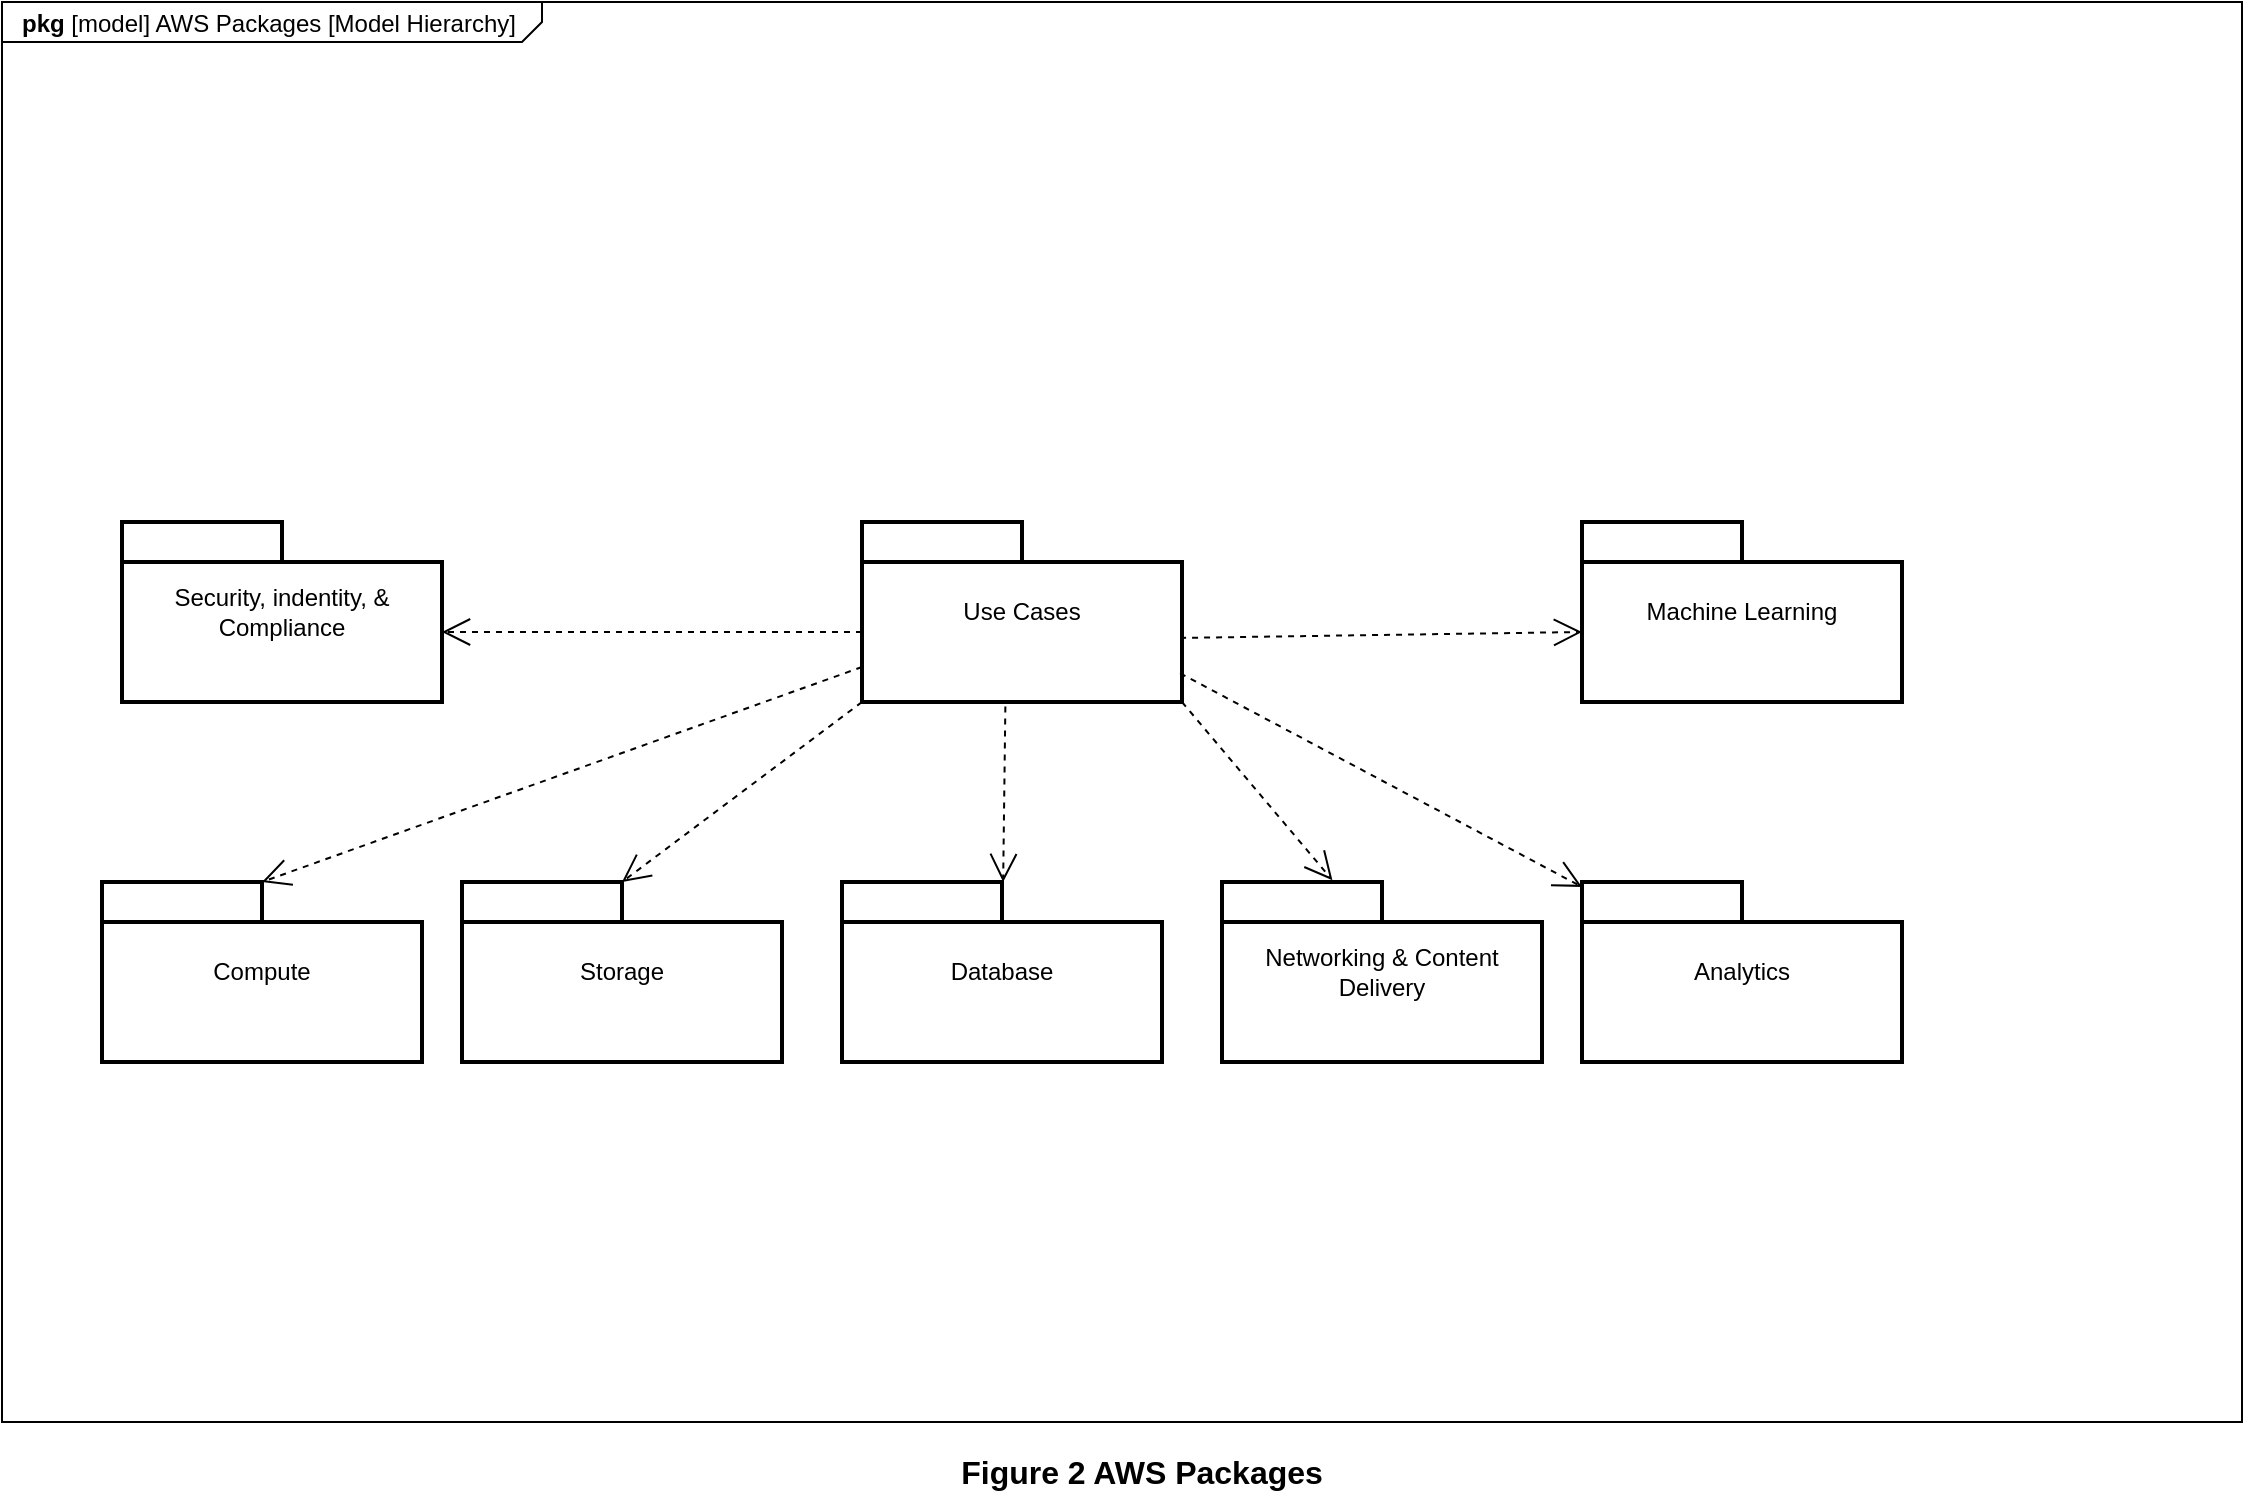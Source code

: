 <mxfile version="20.7.4" type="device"><diagram name="Model Hierarchy" id="929967ad-93f9-6ef4-fab6-5d389245f69c"><mxGraphModel dx="1158" dy="2100" grid="1" gridSize="10" guides="1" tooltips="1" connect="1" arrows="1" fold="1" page="1" pageScale="1.5" pageWidth="1169" pageHeight="826" background="none" math="0" shadow="0"><root><mxCell id="0" style=";html=1;"/><mxCell id="1" style=";html=1;" parent="0"/><mxCell id="1672d66443f91eb5-1" value="&lt;p style=&quot;margin: 0px ; margin-top: 4px ; margin-left: 10px ; text-align: left&quot;&gt;&lt;b&gt;pkg&lt;/b&gt; [model] AWS Packages [Model Hierarchy]&lt;/p&gt;" style="html=1;strokeWidth=1;shape=mxgraph.sysml.package;html=1;overflow=fill;whiteSpace=wrap;fillColor=none;gradientColor=none;fontSize=12;align=center;labelX=270;" parent="1" vertex="1"><mxGeometry x="70" y="-20" width="1120" height="710" as="geometry"/></mxCell><mxCell id="cjOZjlPfQ06gb_V0b-Xt-1" value="Compute" style="shape=folder;tabWidth=80;tabHeight=20;tabPosition=left;strokeWidth=2;html=1;whiteSpace=wrap;align=center;" parent="1" vertex="1"><mxGeometry x="120" y="420" width="160" height="90" as="geometry"/></mxCell><mxCell id="cjOZjlPfQ06gb_V0b-Xt-2" value="Storage" style="shape=folder;tabWidth=80;tabHeight=20;tabPosition=left;strokeWidth=2;html=1;whiteSpace=wrap;align=center;" parent="1" vertex="1"><mxGeometry x="300" y="420" width="160" height="90" as="geometry"/></mxCell><mxCell id="cjOZjlPfQ06gb_V0b-Xt-3" value="Database" style="shape=folder;tabWidth=80;tabHeight=20;tabPosition=left;strokeWidth=2;html=1;whiteSpace=wrap;align=center;" parent="1" vertex="1"><mxGeometry x="490" y="420" width="160" height="90" as="geometry"/></mxCell><mxCell id="cjOZjlPfQ06gb_V0b-Xt-4" value="Use Cases" style="shape=folder;tabWidth=80;tabHeight=20;tabPosition=left;strokeWidth=2;html=1;whiteSpace=wrap;align=center;" parent="1" vertex="1"><mxGeometry x="500" y="240" width="160" height="90" as="geometry"/></mxCell><mxCell id="cjOZjlPfQ06gb_V0b-Xt-5" value="Networking &amp;amp; Content Delivery" style="shape=folder;tabWidth=80;tabHeight=20;tabPosition=left;strokeWidth=2;html=1;whiteSpace=wrap;align=center;" parent="1" vertex="1"><mxGeometry x="680" y="420" width="160" height="90" as="geometry"/></mxCell><mxCell id="cjOZjlPfQ06gb_V0b-Xt-6" value="Analytics" style="shape=folder;tabWidth=80;tabHeight=20;tabPosition=left;strokeWidth=2;html=1;whiteSpace=wrap;align=center;" parent="1" vertex="1"><mxGeometry x="860" y="420" width="160" height="90" as="geometry"/></mxCell><mxCell id="cjOZjlPfQ06gb_V0b-Xt-7" value="Machine Learning" style="shape=folder;tabWidth=80;tabHeight=20;tabPosition=left;strokeWidth=2;html=1;whiteSpace=wrap;align=center;" parent="1" vertex="1"><mxGeometry x="860" y="240" width="160" height="90" as="geometry"/></mxCell><mxCell id="cjOZjlPfQ06gb_V0b-Xt-8" value="Security, indentity, &amp;amp; Compliance" style="shape=folder;tabWidth=80;tabHeight=20;tabPosition=left;strokeWidth=2;html=1;whiteSpace=wrap;align=center;" parent="1" vertex="1"><mxGeometry x="130" y="240" width="160" height="90" as="geometry"/></mxCell><mxCell id="cjOZjlPfQ06gb_V0b-Xt-9" value="" style="edgeStyle=none;html=1;endArrow=open;endSize=12;dashed=1;verticalAlign=bottom;rounded=0;exitX=0;exitY=0;exitDx=0;exitDy=55;exitPerimeter=0;entryX=0;entryY=0;entryDx=160;entryDy=55;entryPerimeter=0;" parent="1" source="cjOZjlPfQ06gb_V0b-Xt-4" target="cjOZjlPfQ06gb_V0b-Xt-8" edge="1"><mxGeometry width="160" relative="1" as="geometry"><mxPoint x="350" y="360" as="sourcePoint"/><mxPoint x="510" y="360" as="targetPoint"/></mxGeometry></mxCell><mxCell id="cjOZjlPfQ06gb_V0b-Xt-10" value="" style="edgeStyle=none;html=1;endArrow=open;endSize=12;dashed=1;verticalAlign=bottom;rounded=0;exitX=0;exitY=0;exitDx=0;exitDy=72.5;exitPerimeter=0;entryX=0;entryY=0;entryDx=80;entryDy=0;entryPerimeter=0;" parent="1" source="cjOZjlPfQ06gb_V0b-Xt-4" target="cjOZjlPfQ06gb_V0b-Xt-1" edge="1"><mxGeometry width="160" relative="1" as="geometry"><mxPoint x="510" y="305" as="sourcePoint"/><mxPoint x="300" y="305" as="targetPoint"/></mxGeometry></mxCell><mxCell id="cjOZjlPfQ06gb_V0b-Xt-11" value="" style="edgeStyle=none;html=1;endArrow=open;endSize=12;dashed=1;verticalAlign=bottom;rounded=0;entryX=0;entryY=0;entryDx=80;entryDy=0;entryPerimeter=0;exitX=0;exitY=0;exitDx=0;exitDy=90;exitPerimeter=0;" parent="1" source="cjOZjlPfQ06gb_V0b-Xt-4" target="cjOZjlPfQ06gb_V0b-Xt-2" edge="1"><mxGeometry width="160" relative="1" as="geometry"><mxPoint x="510" y="323" as="sourcePoint"/><mxPoint x="210" y="430" as="targetPoint"/></mxGeometry></mxCell><mxCell id="cjOZjlPfQ06gb_V0b-Xt-12" value="" style="edgeStyle=none;html=1;endArrow=open;endSize=12;dashed=1;verticalAlign=bottom;rounded=0;exitX=0.448;exitY=1.025;exitDx=0;exitDy=0;exitPerimeter=0;" parent="1" source="cjOZjlPfQ06gb_V0b-Xt-4" target="cjOZjlPfQ06gb_V0b-Xt-3" edge="1"><mxGeometry width="160" relative="1" as="geometry"><mxPoint x="510" y="340" as="sourcePoint"/><mxPoint x="390" y="430" as="targetPoint"/></mxGeometry></mxCell><mxCell id="cjOZjlPfQ06gb_V0b-Xt-13" value="" style="edgeStyle=none;html=1;endArrow=open;endSize=12;dashed=1;verticalAlign=bottom;rounded=0;entryX=0.345;entryY=-0.01;entryDx=0;entryDy=0;entryPerimeter=0;exitX=0;exitY=0;exitDx=160;exitDy=90;exitPerimeter=0;" parent="1" source="cjOZjlPfQ06gb_V0b-Xt-4" target="cjOZjlPfQ06gb_V0b-Xt-5" edge="1"><mxGeometry width="160" relative="1" as="geometry"><mxPoint x="520" y="350" as="sourcePoint"/><mxPoint x="400" y="440" as="targetPoint"/></mxGeometry></mxCell><mxCell id="cjOZjlPfQ06gb_V0b-Xt-14" value="" style="edgeStyle=none;html=1;endArrow=open;endSize=12;dashed=1;verticalAlign=bottom;rounded=0;exitX=0.994;exitY=0.84;exitDx=0;exitDy=0;exitPerimeter=0;" parent="1" source="cjOZjlPfQ06gb_V0b-Xt-4" target="cjOZjlPfQ06gb_V0b-Xt-6" edge="1"><mxGeometry width="160" relative="1" as="geometry"><mxPoint x="670.8" y="336.58" as="sourcePoint"/><mxPoint x="745.2" y="429.1" as="targetPoint"/></mxGeometry></mxCell><mxCell id="cjOZjlPfQ06gb_V0b-Xt-15" value="" style="edgeStyle=none;html=1;endArrow=open;endSize=12;dashed=1;verticalAlign=bottom;rounded=0;entryX=0;entryY=0;entryDx=0;entryDy=55;entryPerimeter=0;exitX=0.994;exitY=0.644;exitDx=0;exitDy=0;exitPerimeter=0;" parent="1" source="cjOZjlPfQ06gb_V0b-Xt-4" target="cjOZjlPfQ06gb_V0b-Xt-7" edge="1"><mxGeometry width="160" relative="1" as="geometry"><mxPoint x="670" y="340" as="sourcePoint"/><mxPoint x="745.2" y="429.1" as="targetPoint"/></mxGeometry></mxCell><mxCell id="TUoqo9BNUt1n6RS9SGqQ-1" value="&lt;font style=&quot;font-size: 16px;&quot;&gt;Figure 2 AWS Packages&lt;/font&gt;" style="text;html=1;strokeColor=none;fillColor=none;align=center;verticalAlign=middle;whiteSpace=wrap;rounded=0;fontStyle=1;fontSize=16;" vertex="1" parent="1"><mxGeometry x="520" y="700" width="240" height="30" as="geometry"/></mxCell></root></mxGraphModel></diagram></mxfile>